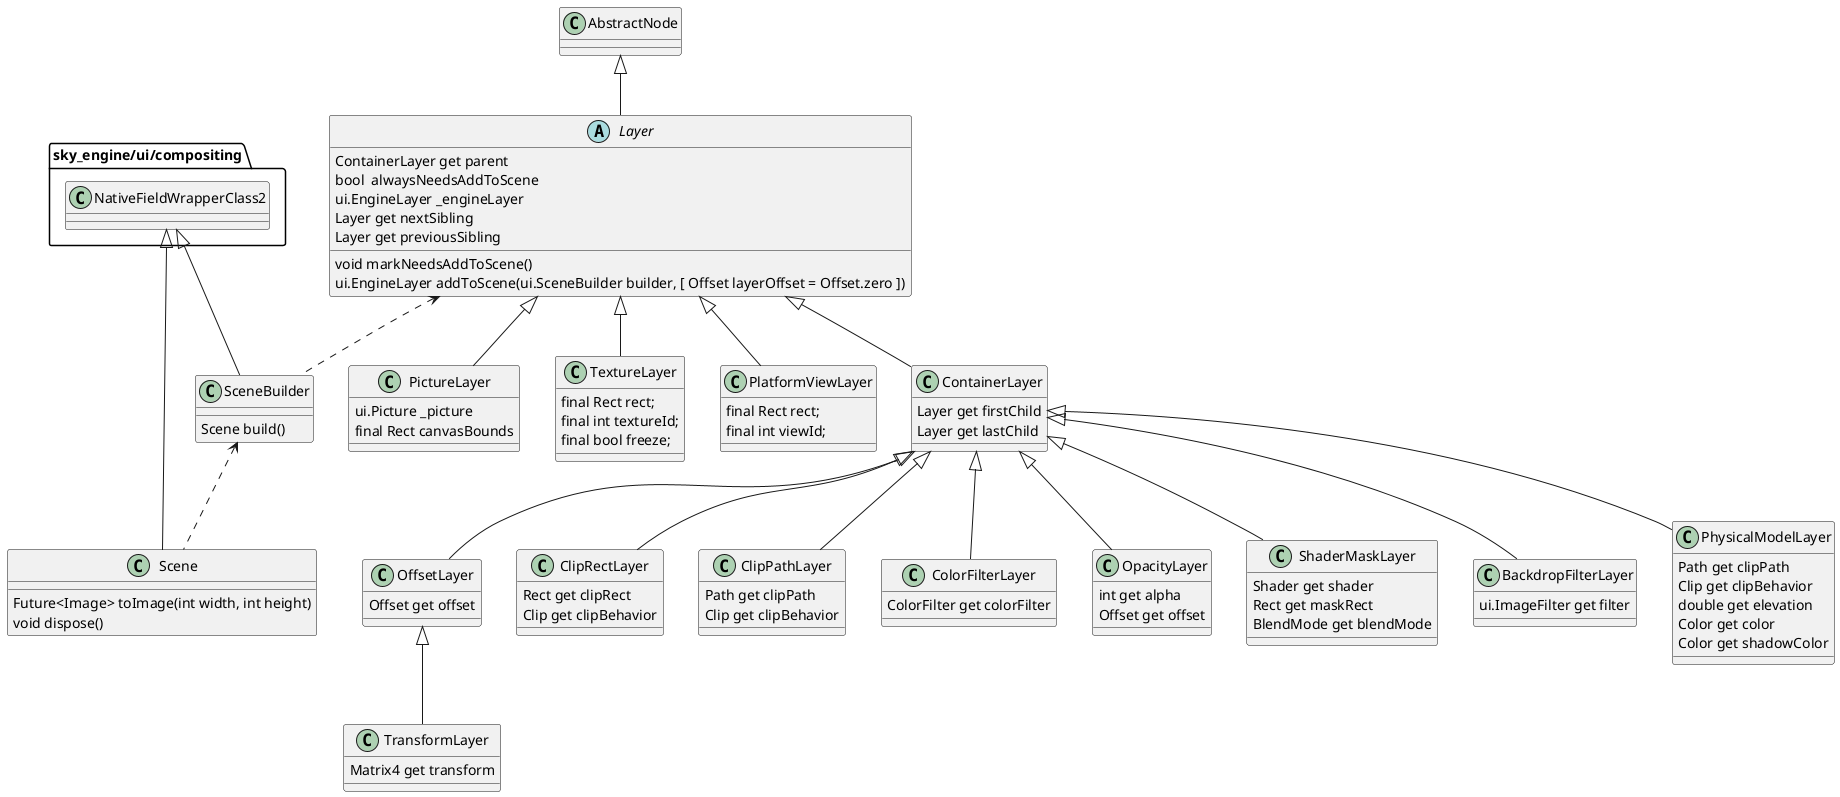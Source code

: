 @startuml
abstract class Layer{
   ContainerLayer get parent
   bool  alwaysNeedsAddToScene
   ui.EngineLayer _engineLayer
   Layer get nextSibling
   Layer get previousSibling
   void markNeedsAddToScene()
   ui.EngineLayer addToScene(ui.SceneBuilder builder, [ Offset layerOffset = Offset.zero ])
}

'note right of Layer{
'  合成图层
'  在绘制过程中，渲染树会生成一个被上传到引擎并由合成器显示的合成图层树。这class是所有合成图层的基类
'  大多数图层可以使其属性发生变异，并且可以将图层移动到不同的父母.在进行了此更改之后，必须明确地重新组合场景;图层树不保持自己的脏状态
'
'  要合成树，请创建一个[SceneBuilder]对象，将其传递给root [Layer]对象的[addToScene]方法，然后调用[SceneBuilder.build]获取[Scene]。
'  然后可以绘制[scene]使用[Window.render]
'
'  parent 图层树中该图层的父级  层树中根节点的[parent]为空   只有[ContainerLayer]的子类可以在层树中拥有子项.所有其​​他图层类用于图层树中的叶子
'  alwaysNeedsAddToScene   子类可以将其重写为true以禁用保留的绘制
'  _engineLayer    框架的句柄，用于跨帧保持和保留EngineLayer
'  nextSibling和previousSibling  父图层子列表中的下一个或上一个兄弟
'  markNeedsAddToScene  标记该图层已更改且需要调用[addToScene]
'}

class PictureLayer{
  ui.Picture _picture
  final Rect canvasBounds
}
'note right of PictureLayer{
'  包含[Picture]的合成图层  图层在叶子树中始终是叶子
'  ui.Picture 表示记录的图形操作序列的对象
'}

class TextureLayer{
final Rect rect;
final int textureId;
final bool freeze;
}

'note right of TextureLayer{
'  用于将后端纹理映射到矩形的合成图层
'}

class PlatformViewLayer {
 final Rect rect;
 final int viewId;
}
'note right of PlatformViewLayer{
'   在iOS显示嵌入式[UIView]的图层
'}

class ContainerLayer{
  Layer get firstChild
  Layer get lastChild
}
'note right of ContainerLayer{
'  具有子项列表的合成图层
'  [ContainerLayer]实例仅获取子列表并插入它们按顺序进入合成渲染。
'  [ContainerLayer]有子类在过程中应用更精细的效果
'}

class OffsetLayer{
   Offset get offset

}
'note right of OffsetLayer{
'  显示在与其父图层偏移的图层
'  偏移层是高效重新绘制的关键，因为它们是重绘[RenderObject]树中的边界（参见[RenderObject.isRepaintBoundary])由创建的
'
'     当是一个repaint boundary的render object被要求以PaintingContext给定的offset绘制，render object首先检查自己是否repaint.
'      如果没有，它通过改变它[offset]属性来重用其现有的[OffsetLayer]（及其整个子树） ，切断绘画流程
'}
class ClipRectLayer{
  Rect get clipRect
  Clip get clipBehavior
}

'note right of ClipRectLayer{
'  使用矩形剪切其子项的复合图层
'}

class ClipPathLayer{
 Path get clipPath
  Clip get clipBehavior
}
'note right of ClipPathLayer{
'
'  使用路径剪辑其子项的复合图层
'}

class ColorFilterLayer{
    ColorFilter get colorFilter
}
'note right of ColorFilterLayer{
'   将[ColorFilter]应用于其子项的复合图层
'}

class TransformLayer {
  Matrix4 get transform
}
'note right of TransformLayer{
'  将给定变换矩阵应用于其孩子们的合成图层
'}

class OpacityLayer{
  int get alpha
  Offset get offset
}

'note right of OpacityLayer{
'  一个合成图层，使其子项部分透明
'  尽量避免没有孩子的[OpacityLayer]。如果可以删除该图层来节省一些tree流程
'}

class ShaderMaskLayer{
   Shader get shader
   Rect get maskRect
   BlendMode get blendMode
}
'note right of ShaderMaskLayer{
'   将着色器应用于其子项的合成图层
'}
class BackdropFilterLayer{
  ui.ImageFilter get filter
}

'note right of BackdropFilterLayer{
'  一个合成图层，用于将滤镜应用于场景的现有内容
'}

class PhysicalModelLayer{
   Path get clipPath
   Clip get clipBehavior
   double get elevation
   Color get color
   Color get shadowColor
}
'note right of PhysicalModelLayer{
'  使用物理模型生成光照效果的合成图层
'  例如，图层根据其几何和灯和其他物理建模对象的相对位置投射阴影在场景
'
'}
class Scene {
   Future<Image> toImage(int width, int height)
   void dispose()
}
'note right of Scene{
'  表示合成场景的不透明对象
'  要创建Scene对象，请使用[SceneBuilder]
'  可以在屏幕上使用[Window.render]方法显示场景对象
'
'  dispose() 释放此场景使用的资源  调用此函数后，场景无法进一步使用
'}

class SceneBuilder{
  Scene build()
}
'note right of SceneBuilder{
'  构建包含给定视觉效果的[scene]
'  然后可以使用[Window.render]渲染[scene]
'  要在[场景]上绘制图形操作，首先要创建一个使用[PictureRecorder]和[Canvas]的[Picture]，然后使用[addPicture]添加到场景
'
'  build() 完成构建场景,返回包含已添加到此Scene Builder的对象的[Scene].然后可以使用[Window.render]在屏幕上显示[Scene]
'     调用此函数后，SceneBuilder对象无效，并且无法进一步使用
'}
AbstractNode     <|-- Layer
Layer            <|-- PictureLayer
Layer            <|-- TextureLayer
Layer            <|-- PlatformViewLayer
Layer            <|-- ContainerLayer
ContainerLayer   <|--  ClipRectLayer
ContainerLayer   <|--  ClipPathLayer
ContainerLayer   <|--  ColorFilterLayer
ContainerLayer   <|--  OffsetLayer
ContainerLayer   <|--  OpacityLayer
ContainerLayer   <|--  ShaderMaskLayer
ContainerLayer   <|--  BackdropFilterLayer
ContainerLayer   <|--  PhysicalModelLayer

OffsetLayer      <|--  TransformLayer

package sky_engine/ui/compositing <<Folder>> {
  NativeFieldWrapperClass2 <|-- Scene
  NativeFieldWrapperClass2 <|-- SceneBuilder
  SceneBuilder             <..  Scene
}

Layer                    <..  SceneBuilder
@enduml